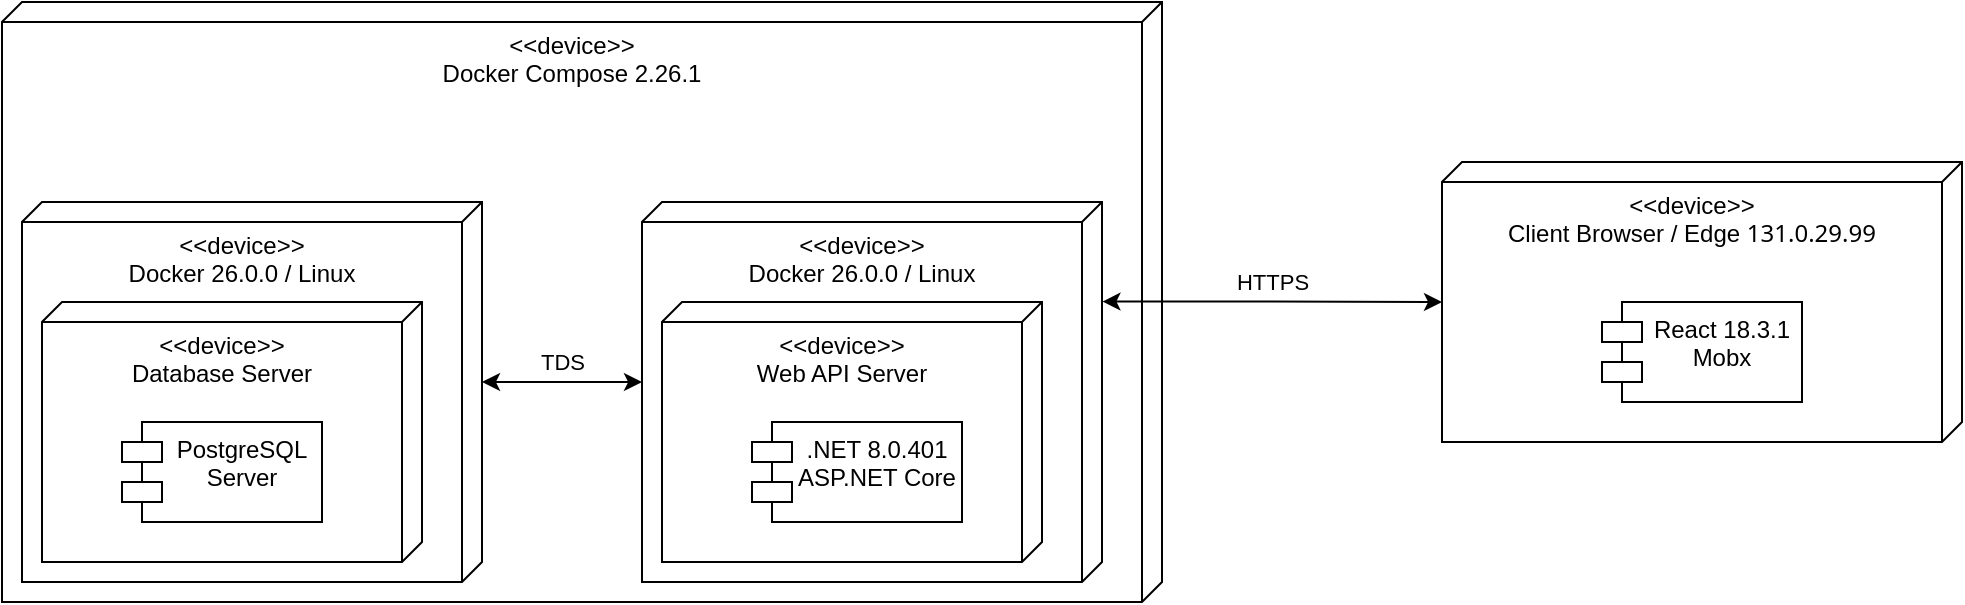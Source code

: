 <mxfile version="24.7.8">
  <diagram name="Страница — 1" id="qOJu4JuCVVwuThiOHZwM">
    <mxGraphModel dx="1877" dy="621" grid="1" gridSize="10" guides="1" tooltips="1" connect="1" arrows="1" fold="1" page="1" pageScale="1" pageWidth="827" pageHeight="1169" math="0" shadow="0">
      <root>
        <mxCell id="0" />
        <mxCell id="1" parent="0" />
        <mxCell id="PNTqQ1LK-q0UgE5t2Ike-1" value="&lt;font style=&quot;font-size: 12px;&quot;&gt;&amp;lt;&amp;lt;device&amp;gt;&amp;gt;&lt;/font&gt;&lt;div style=&quot;&quot;&gt;Docker Compose 2.26.1&lt;/div&gt;" style="verticalAlign=top;align=center;spacingTop=8;spacingLeft=2;spacingRight=12;shape=cube;size=10;direction=south;fontStyle=0;html=1;whiteSpace=wrap;" parent="1" vertex="1">
          <mxGeometry x="-790" y="260" width="580" height="300" as="geometry" />
        </mxCell>
        <mxCell id="PNTqQ1LK-q0UgE5t2Ike-4" value="&lt;font style=&quot;font-size: 12px;&quot;&gt;&amp;lt;&amp;lt;device&amp;gt;&amp;gt;&lt;/font&gt;&lt;div style=&quot;&quot;&gt;Docker 26.0.0 / Linux&lt;/div&gt;" style="verticalAlign=top;align=center;spacingTop=8;spacingLeft=2;spacingRight=12;shape=cube;size=10;direction=south;fontStyle=0;html=1;whiteSpace=wrap;" parent="1" vertex="1">
          <mxGeometry x="-780" y="360" width="230" height="190" as="geometry" />
        </mxCell>
        <mxCell id="PNTqQ1LK-q0UgE5t2Ike-6" value="&lt;font style=&quot;font-size: 12px;&quot;&gt;&amp;lt;&amp;lt;device&amp;gt;&amp;gt;&lt;/font&gt;&lt;div style=&quot;&quot;&gt;Database Server&lt;/div&gt;" style="verticalAlign=top;align=center;spacingTop=8;spacingLeft=2;spacingRight=12;shape=cube;size=10;direction=south;fontStyle=0;html=1;whiteSpace=wrap;" parent="1" vertex="1">
          <mxGeometry x="-770" y="410" width="190" height="130" as="geometry" />
        </mxCell>
        <mxCell id="PNTqQ1LK-q0UgE5t2Ike-7" value="PostgreSQL&lt;div&gt;Server&lt;/div&gt;" style="shape=module;align=left;spacingLeft=20;align=center;verticalAlign=top;whiteSpace=wrap;html=1;" parent="1" vertex="1">
          <mxGeometry x="-730" y="470" width="100" height="50" as="geometry" />
        </mxCell>
        <mxCell id="PNTqQ1LK-q0UgE5t2Ike-10" value="&lt;font style=&quot;font-size: 12px;&quot;&gt;&amp;lt;&amp;lt;device&amp;gt;&amp;gt;&lt;/font&gt;&lt;div style=&quot;&quot;&gt;Docker 26.0.0 / Linux&lt;/div&gt;" style="verticalAlign=top;align=center;spacingTop=8;spacingLeft=2;spacingRight=12;shape=cube;size=10;direction=south;fontStyle=0;html=1;whiteSpace=wrap;" parent="1" vertex="1">
          <mxGeometry x="-470" y="360" width="230" height="190" as="geometry" />
        </mxCell>
        <mxCell id="PNTqQ1LK-q0UgE5t2Ike-8" value="&lt;font style=&quot;font-size: 12px;&quot;&gt;&amp;lt;&amp;lt;device&amp;gt;&amp;gt;&lt;/font&gt;&lt;div style=&quot;&quot;&gt;Web API Server&lt;/div&gt;" style="verticalAlign=top;align=center;spacingTop=8;spacingLeft=2;spacingRight=12;shape=cube;size=10;direction=south;fontStyle=0;html=1;whiteSpace=wrap;" parent="1" vertex="1">
          <mxGeometry x="-460" y="410" width="190" height="130" as="geometry" />
        </mxCell>
        <mxCell id="PNTqQ1LK-q0UgE5t2Ike-9" value=".NET 8.0.401&lt;div&gt;ASP.NET Core&lt;/div&gt;" style="shape=module;align=left;spacingLeft=20;align=center;verticalAlign=top;whiteSpace=wrap;html=1;" parent="1" vertex="1">
          <mxGeometry x="-415" y="470" width="105" height="50" as="geometry" />
        </mxCell>
        <mxCell id="PNTqQ1LK-q0UgE5t2Ike-13" value="TDS" style="edgeStyle=orthogonalEdgeStyle;rounded=0;orthogonalLoop=1;jettySize=auto;html=1;exitX=0;exitY=0;exitDx=90;exitDy=0;exitPerimeter=0;entryX=0.474;entryY=1;entryDx=0;entryDy=0;entryPerimeter=0;startArrow=classic;startFill=1;" parent="1" source="PNTqQ1LK-q0UgE5t2Ike-4" target="PNTqQ1LK-q0UgE5t2Ike-10" edge="1">
          <mxGeometry x="-0.001" y="-10" relative="1" as="geometry">
            <mxPoint y="-20" as="offset" />
          </mxGeometry>
        </mxCell>
        <mxCell id="PNTqQ1LK-q0UgE5t2Ike-14" value="&lt;font style=&quot;font-size: 12px;&quot;&gt;&amp;lt;&amp;lt;device&amp;gt;&amp;gt;&lt;/font&gt;&lt;div style=&quot;&quot;&gt;Client Browser / Edge&amp;nbsp;&lt;span style=&quot;font-family: &amp;quot;system-ui&amp;quot;, sans-serif; text-align: start; background-color: rgb(255, 255, 255);&quot;&gt;131.0.29.99&lt;/span&gt;&lt;/div&gt;" style="verticalAlign=top;align=center;spacingTop=8;spacingLeft=2;spacingRight=12;shape=cube;size=10;direction=south;fontStyle=0;html=1;whiteSpace=wrap;" parent="1" vertex="1">
          <mxGeometry x="-70" y="340" width="260" height="140" as="geometry" />
        </mxCell>
        <mxCell id="PNTqQ1LK-q0UgE5t2Ike-15" value="React 18.3.1&lt;div&gt;Mobx&lt;/div&gt;" style="shape=module;align=left;spacingLeft=20;align=center;verticalAlign=top;whiteSpace=wrap;html=1;" parent="1" vertex="1">
          <mxGeometry x="10" y="410" width="100" height="50" as="geometry" />
        </mxCell>
        <mxCell id="PNTqQ1LK-q0UgE5t2Ike-16" value="HTTPS" style="edgeStyle=orthogonalEdgeStyle;shape=connector;rounded=0;orthogonalLoop=1;jettySize=auto;html=1;strokeColor=default;align=center;verticalAlign=middle;fontFamily=Helvetica;fontSize=11;fontColor=default;labelBackgroundColor=default;startArrow=classic;startFill=1;endArrow=classic;exitX=0.262;exitY=-0.001;exitDx=0;exitDy=0;exitPerimeter=0;" parent="1" source="PNTqQ1LK-q0UgE5t2Ike-10" target="PNTqQ1LK-q0UgE5t2Ike-14" edge="1">
          <mxGeometry y="10" relative="1" as="geometry">
            <mxPoint as="offset" />
            <mxPoint x="-170" y="370" as="sourcePoint" />
          </mxGeometry>
        </mxCell>
      </root>
    </mxGraphModel>
  </diagram>
</mxfile>
